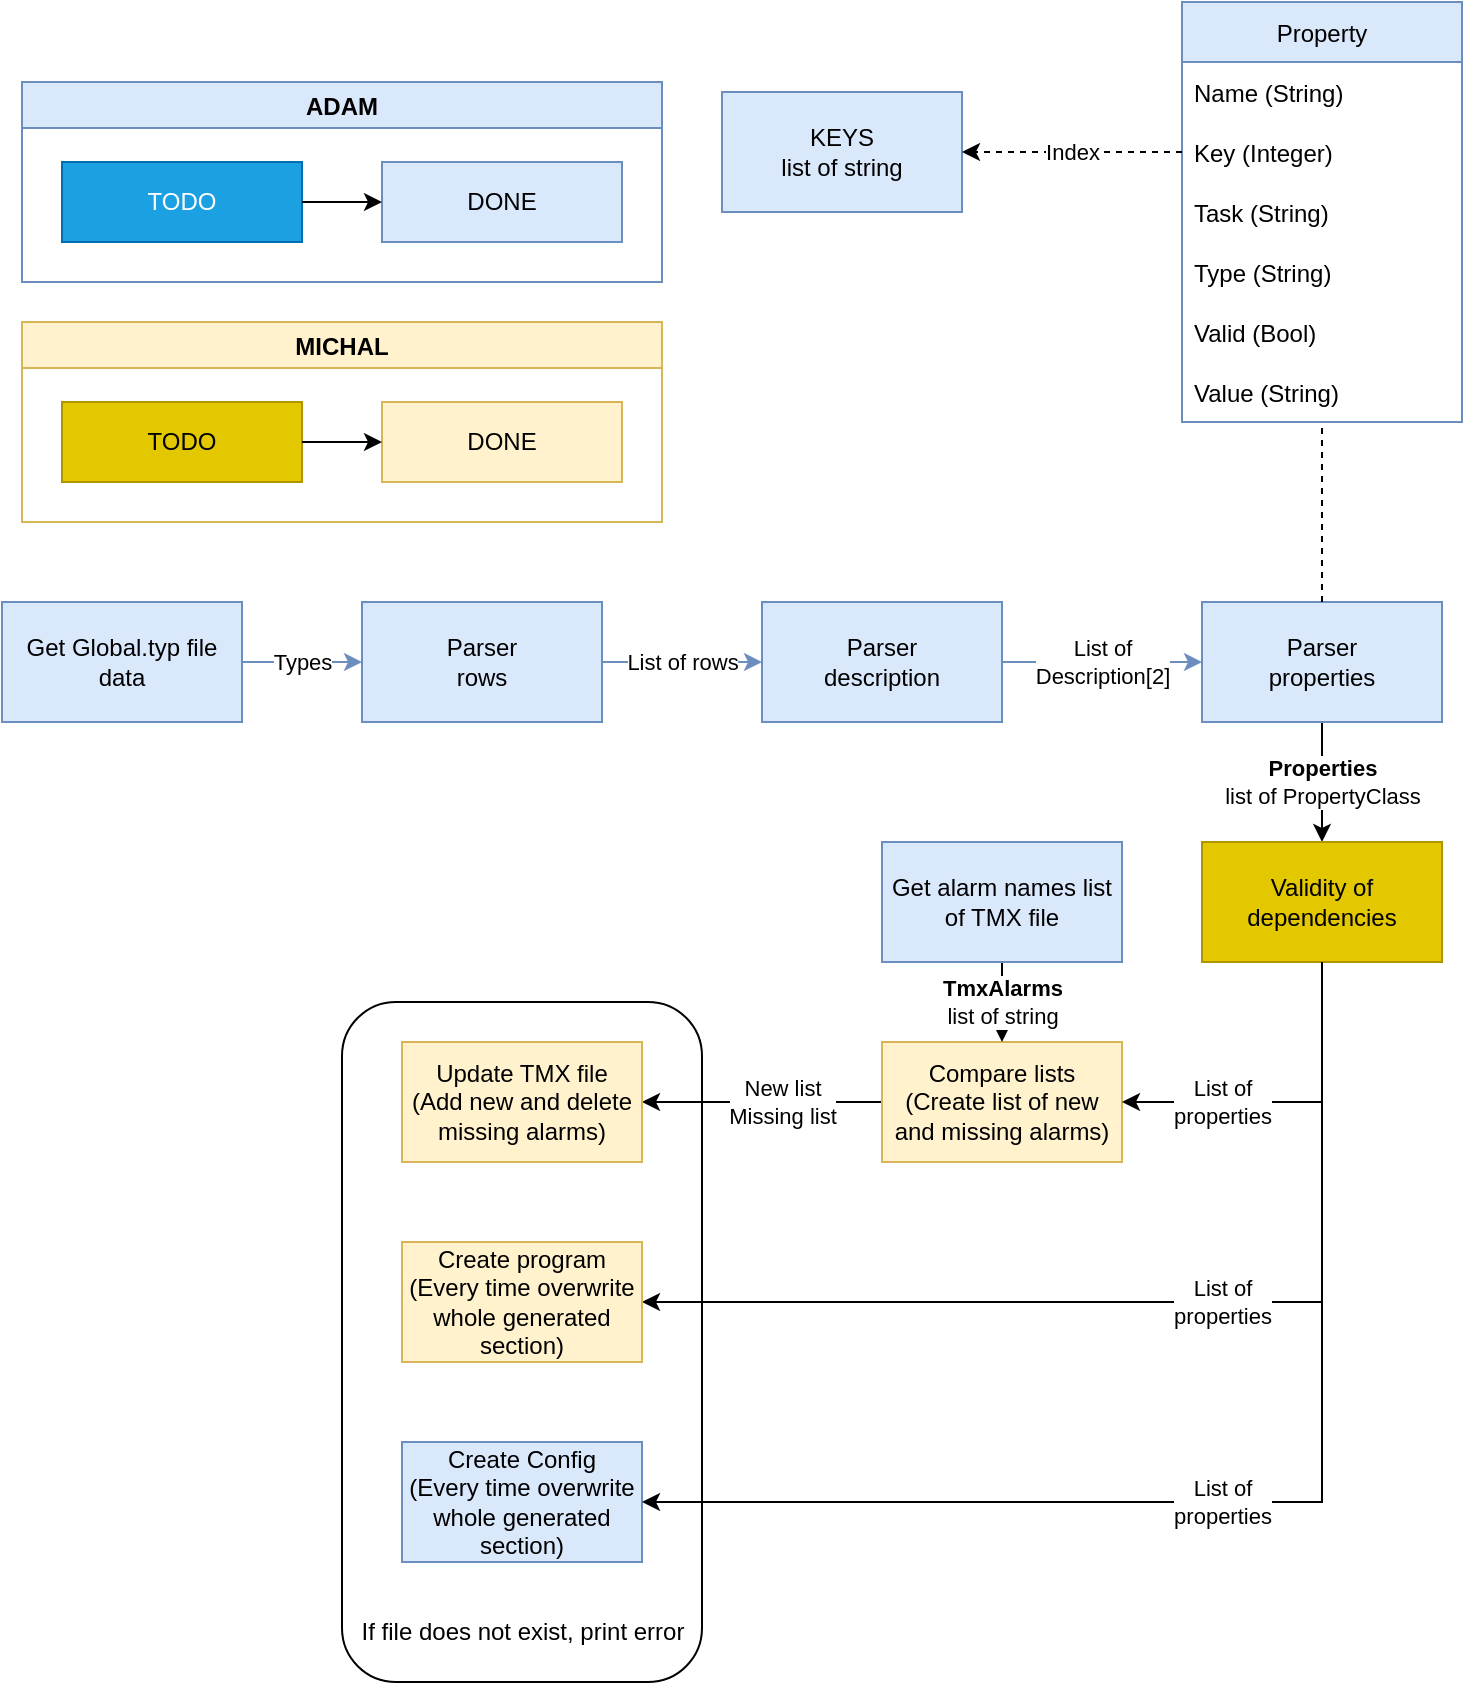 <mxfile version="15.7.0" type="device"><diagram id="9NWAL7APkjzhfhenOMsG" name="Properties decoder"><mxGraphModel dx="1038" dy="547" grid="1" gridSize="10" guides="1" tooltips="1" connect="1" arrows="1" fold="1" page="1" pageScale="1" pageWidth="827" pageHeight="1169" math="0" shadow="0"><root><mxCell id="0"/><mxCell id="1" parent="0"/><mxCell id="HzwpLAhCbGpcK4hViFHr-84" value="" style="rounded=1;whiteSpace=wrap;html=1;labelBackgroundColor=none;" parent="1" vertex="1"><mxGeometry x="210" y="620" width="180" height="340" as="geometry"/></mxCell><mxCell id="HzwpLAhCbGpcK4hViFHr-85" value="Property" style="swimlane;fontStyle=0;childLayout=stackLayout;horizontal=1;startSize=30;horizontalStack=0;resizeParent=1;resizeParentMax=0;resizeLast=0;collapsible=1;marginBottom=0;fillColor=#dae8fc;strokeColor=#6c8ebf;" parent="1" vertex="1"><mxGeometry x="630" y="120" width="140" height="210" as="geometry"/></mxCell><mxCell id="HzwpLAhCbGpcK4hViFHr-115" value="Name (String)" style="text;strokeColor=none;fillColor=none;align=left;verticalAlign=middle;spacingLeft=4;spacingRight=4;overflow=hidden;points=[[0,0.5],[1,0.5]];portConstraint=eastwest;rotatable=0;" parent="HzwpLAhCbGpcK4hViFHr-85" vertex="1"><mxGeometry y="30" width="140" height="30" as="geometry"/></mxCell><mxCell id="HzwpLAhCbGpcK4hViFHr-86" value="Key (Integer)" style="text;strokeColor=none;fillColor=none;align=left;verticalAlign=middle;spacingLeft=4;spacingRight=4;overflow=hidden;points=[[0,0.5],[1,0.5]];portConstraint=eastwest;rotatable=0;" parent="HzwpLAhCbGpcK4hViFHr-85" vertex="1"><mxGeometry y="60" width="140" height="30" as="geometry"/></mxCell><mxCell id="HzwpLAhCbGpcK4hViFHr-89" value="Task (String)" style="text;strokeColor=none;fillColor=none;align=left;verticalAlign=middle;spacingLeft=4;spacingRight=4;overflow=hidden;points=[[0,0.5],[1,0.5]];portConstraint=eastwest;rotatable=0;" parent="HzwpLAhCbGpcK4hViFHr-85" vertex="1"><mxGeometry y="90" width="140" height="30" as="geometry"/></mxCell><mxCell id="HzwpLAhCbGpcK4hViFHr-116" value="Type (String)" style="text;strokeColor=none;fillColor=none;align=left;verticalAlign=middle;spacingLeft=4;spacingRight=4;overflow=hidden;points=[[0,0.5],[1,0.5]];portConstraint=eastwest;rotatable=0;" parent="HzwpLAhCbGpcK4hViFHr-85" vertex="1"><mxGeometry y="120" width="140" height="30" as="geometry"/></mxCell><mxCell id="HzwpLAhCbGpcK4hViFHr-87" value="Valid (Bool)" style="text;strokeColor=none;fillColor=none;align=left;verticalAlign=middle;spacingLeft=4;spacingRight=4;overflow=hidden;points=[[0,0.5],[1,0.5]];portConstraint=eastwest;rotatable=0;" parent="HzwpLAhCbGpcK4hViFHr-85" vertex="1"><mxGeometry y="150" width="140" height="30" as="geometry"/></mxCell><mxCell id="HzwpLAhCbGpcK4hViFHr-88" value="Value (String)" style="text;strokeColor=none;fillColor=none;align=left;verticalAlign=middle;spacingLeft=4;spacingRight=4;overflow=hidden;points=[[0,0.5],[1,0.5]];portConstraint=eastwest;rotatable=0;" parent="HzwpLAhCbGpcK4hViFHr-85" vertex="1"><mxGeometry y="180" width="140" height="30" as="geometry"/></mxCell><mxCell id="HzwpLAhCbGpcK4hViFHr-90" value="List of &lt;br&gt;Description[2]" style="edgeStyle=orthogonalEdgeStyle;rounded=0;orthogonalLoop=1;jettySize=auto;html=1;entryX=0;entryY=0.5;entryDx=0;entryDy=0;fillColor=#dae8fc;strokeColor=#6c8ebf;" parent="1" source="HzwpLAhCbGpcK4hViFHr-91" target="HzwpLAhCbGpcK4hViFHr-95" edge="1"><mxGeometry relative="1" as="geometry"><mxPoint x="594.0" y="465" as="targetPoint"/></mxGeometry></mxCell><mxCell id="HzwpLAhCbGpcK4hViFHr-91" value="Parser&lt;br&gt;description" style="rounded=0;whiteSpace=wrap;html=1;fillColor=#dae8fc;strokeColor=#6c8ebf;" parent="1" vertex="1"><mxGeometry x="420" y="420" width="120" height="60" as="geometry"/></mxCell><mxCell id="HzwpLAhCbGpcK4hViFHr-92" value="List of rows" style="edgeStyle=orthogonalEdgeStyle;rounded=0;orthogonalLoop=1;jettySize=auto;html=1;exitX=1;exitY=0.5;exitDx=0;exitDy=0;fillColor=#dae8fc;strokeColor=#6c8ebf;" parent="1" source="HzwpLAhCbGpcK4hViFHr-93" target="HzwpLAhCbGpcK4hViFHr-91" edge="1"><mxGeometry relative="1" as="geometry"><mxPoint x="450" y="450" as="sourcePoint"/></mxGeometry></mxCell><mxCell id="HzwpLAhCbGpcK4hViFHr-93" value="Parser&lt;br&gt;rows" style="rounded=0;whiteSpace=wrap;html=1;fillColor=#dae8fc;strokeColor=#6c8ebf;" parent="1" vertex="1"><mxGeometry x="220" y="420" width="120" height="60" as="geometry"/></mxCell><mxCell id="HzwpLAhCbGpcK4hViFHr-94" value="&lt;b&gt;Properties&lt;/b&gt;&lt;br&gt;list of PropertyClass" style="edgeStyle=orthogonalEdgeStyle;rounded=0;orthogonalLoop=1;jettySize=auto;html=1;exitX=0.5;exitY=1;exitDx=0;exitDy=0;" parent="1" source="HzwpLAhCbGpcK4hViFHr-95" target="HzwpLAhCbGpcK4hViFHr-98" edge="1"><mxGeometry relative="1" as="geometry"/></mxCell><mxCell id="HzwpLAhCbGpcK4hViFHr-95" value="Parser&lt;br&gt;properties" style="rounded=0;whiteSpace=wrap;html=1;fillColor=#dae8fc;strokeColor=#6c8ebf;" parent="1" vertex="1"><mxGeometry x="640" y="420" width="120" height="60" as="geometry"/></mxCell><mxCell id="HzwpLAhCbGpcK4hViFHr-96" value="" style="endArrow=none;dashed=1;html=1;rounded=0;exitX=0.5;exitY=0;exitDx=0;exitDy=0;" parent="1" source="HzwpLAhCbGpcK4hViFHr-95" target="HzwpLAhCbGpcK4hViFHr-85" edge="1"><mxGeometry width="50" height="50" relative="1" as="geometry"><mxPoint x="640" y="420" as="sourcePoint"/><mxPoint x="530" y="320" as="targetPoint"/></mxGeometry></mxCell><mxCell id="HzwpLAhCbGpcK4hViFHr-97" value="List of&lt;br&gt;properties" style="edgeStyle=orthogonalEdgeStyle;rounded=0;orthogonalLoop=1;jettySize=auto;html=1;entryX=1;entryY=0.5;entryDx=0;entryDy=0;" parent="1" source="HzwpLAhCbGpcK4hViFHr-98" target="HzwpLAhCbGpcK4hViFHr-101" edge="1"><mxGeometry x="-0.137" relative="1" as="geometry"><mxPoint x="700" y="710" as="targetPoint"/><Array as="points"><mxPoint x="700" y="770"/></Array><mxPoint as="offset"/></mxGeometry></mxCell><mxCell id="HzwpLAhCbGpcK4hViFHr-98" value="Validity&amp;nbsp;of dependencies" style="rounded=0;whiteSpace=wrap;html=1;fillColor=#e3c800;strokeColor=#B09500;fontColor=#000000;" parent="1" vertex="1"><mxGeometry x="640" y="540" width="120" height="60" as="geometry"/></mxCell><mxCell id="HzwpLAhCbGpcK4hViFHr-99" value="KEYS&lt;br&gt;list of string" style="rounded=0;whiteSpace=wrap;html=1;fillColor=#dae8fc;strokeColor=#6c8ebf;" parent="1" vertex="1"><mxGeometry x="400" y="165" width="120" height="60" as="geometry"/></mxCell><mxCell id="HzwpLAhCbGpcK4hViFHr-100" value="Index" style="edgeStyle=orthogonalEdgeStyle;rounded=0;orthogonalLoop=1;jettySize=auto;html=1;exitX=0;exitY=0.5;exitDx=0;exitDy=0;entryX=1;entryY=0.5;entryDx=0;entryDy=0;dashed=1;" parent="1" source="HzwpLAhCbGpcK4hViFHr-86" target="HzwpLAhCbGpcK4hViFHr-99" edge="1"><mxGeometry relative="1" as="geometry"/></mxCell><mxCell id="HzwpLAhCbGpcK4hViFHr-101" value="Create program&lt;br&gt;(Every time overwrite whole generated section)" style="whiteSpace=wrap;html=1;rounded=0;fillColor=#fff2cc;strokeColor=#d6b656;" parent="1" vertex="1"><mxGeometry x="240" y="740" width="120" height="60" as="geometry"/></mxCell><mxCell id="HzwpLAhCbGpcK4hViFHr-102" value="Create Config&lt;br&gt;(Every time overwrite whole generated section)" style="whiteSpace=wrap;html=1;rounded=0;fillColor=#dae8fc;strokeColor=#6c8ebf;" parent="1" vertex="1"><mxGeometry x="240" y="840" width="120" height="60" as="geometry"/></mxCell><mxCell id="HzwpLAhCbGpcK4hViFHr-103" value="Types" style="edgeStyle=orthogonalEdgeStyle;rounded=0;orthogonalLoop=1;jettySize=auto;html=1;entryX=0;entryY=0.5;entryDx=0;entryDy=0;fillColor=#dae8fc;strokeColor=#6c8ebf;" parent="1" source="HzwpLAhCbGpcK4hViFHr-104" target="HzwpLAhCbGpcK4hViFHr-93" edge="1"><mxGeometry relative="1" as="geometry"/></mxCell><mxCell id="HzwpLAhCbGpcK4hViFHr-104" value="Get Global.typ file data" style="rounded=0;whiteSpace=wrap;html=1;fillColor=#dae8fc;strokeColor=#6c8ebf;" parent="1" vertex="1"><mxGeometry x="40" y="420" width="120" height="60" as="geometry"/></mxCell><mxCell id="HzwpLAhCbGpcK4hViFHr-105" value="List of&lt;br&gt;properties" style="edgeStyle=orthogonalEdgeStyle;rounded=0;orthogonalLoop=1;jettySize=auto;html=1;entryX=1;entryY=0.5;entryDx=0;entryDy=0;exitX=0.5;exitY=1;exitDx=0;exitDy=0;" parent="1" source="HzwpLAhCbGpcK4hViFHr-98" target="HzwpLAhCbGpcK4hViFHr-102" edge="1"><mxGeometry x="0.049" relative="1" as="geometry"><mxPoint x="710" y="660" as="sourcePoint"/><mxPoint x="570" y="730" as="targetPoint"/><Array as="points"><mxPoint x="700" y="870"/></Array><mxPoint as="offset"/></mxGeometry></mxCell><mxCell id="HzwpLAhCbGpcK4hViFHr-108" value="New list&lt;br&gt;Missing list" style="edgeStyle=orthogonalEdgeStyle;rounded=0;orthogonalLoop=1;jettySize=auto;html=1;" parent="1" source="HzwpLAhCbGpcK4hViFHr-109" target="HzwpLAhCbGpcK4hViFHr-114" edge="1"><mxGeometry x="-0.167" relative="1" as="geometry"><mxPoint as="offset"/></mxGeometry></mxCell><mxCell id="HzwpLAhCbGpcK4hViFHr-109" value="Compare lists&lt;br&gt;(Create list of new and missing alarms)" style="rounded=0;whiteSpace=wrap;html=1;fillColor=#fff2cc;strokeColor=#d6b656;" parent="1" vertex="1"><mxGeometry x="480" y="640" width="120" height="60" as="geometry"/></mxCell><mxCell id="HzwpLAhCbGpcK4hViFHr-110" value="&lt;b&gt;TmxAlarms&lt;br&gt;&lt;/b&gt;list of string" style="edgeStyle=orthogonalEdgeStyle;rounded=0;orthogonalLoop=1;jettySize=auto;html=1;" parent="1" source="HzwpLAhCbGpcK4hViFHr-111" target="HzwpLAhCbGpcK4hViFHr-109" edge="1"><mxGeometry relative="1" as="geometry"/></mxCell><mxCell id="HzwpLAhCbGpcK4hViFHr-111" value="Get alarm names list of TMX file" style="rounded=0;whiteSpace=wrap;html=1;fillColor=#dae8fc;strokeColor=#6c8ebf;" parent="1" vertex="1"><mxGeometry x="480" y="540" width="120" height="60" as="geometry"/></mxCell><mxCell id="HzwpLAhCbGpcK4hViFHr-112" value="List of&lt;br&gt;properties" style="edgeStyle=orthogonalEdgeStyle;rounded=0;orthogonalLoop=1;jettySize=auto;html=1;entryX=1;entryY=0.5;entryDx=0;entryDy=0;exitX=0.5;exitY=1;exitDx=0;exitDy=0;" parent="1" source="HzwpLAhCbGpcK4hViFHr-98" target="HzwpLAhCbGpcK4hViFHr-109" edge="1"><mxGeometry x="0.412" relative="1" as="geometry"><mxPoint x="710" y="610" as="sourcePoint"/><mxPoint x="550" y="780" as="targetPoint"/><Array as="points"><mxPoint x="700" y="670"/></Array><mxPoint as="offset"/></mxGeometry></mxCell><mxCell id="HzwpLAhCbGpcK4hViFHr-113" value="If file does not exist, print error" style="text;html=1;align=center;verticalAlign=middle;resizable=0;points=[];autosize=1;strokeColor=none;fillColor=none;" parent="1" vertex="1"><mxGeometry x="210" y="925" width="180" height="20" as="geometry"/></mxCell><mxCell id="HzwpLAhCbGpcK4hViFHr-114" value="Update TMX file&lt;br&gt;(Add new and delete missing alarms)" style="rounded=0;whiteSpace=wrap;html=1;fillColor=#fff2cc;strokeColor=#d6b656;" parent="1" vertex="1"><mxGeometry x="240" y="640" width="120" height="60" as="geometry"/></mxCell><mxCell id="QvO_6JArTD7BzE3vEbCa-9" value="ADAM" style="swimlane;fillColor=#dae8fc;strokeColor=#6c8ebf;" parent="1" vertex="1"><mxGeometry x="50" y="160" width="320" height="100" as="geometry"/></mxCell><mxCell id="HzwpLAhCbGpcK4hViFHr-106" value="TODO" style="rounded=0;whiteSpace=wrap;html=1;fillColor=#1ba1e2;strokeColor=#006EAF;fontColor=#ffffff;" parent="QvO_6JArTD7BzE3vEbCa-9" vertex="1"><mxGeometry x="20" y="40" width="120" height="40" as="geometry"/></mxCell><mxCell id="QvO_6JArTD7BzE3vEbCa-3" value="DONE" style="rounded=0;whiteSpace=wrap;html=1;fillColor=#dae8fc;strokeColor=#6c8ebf;" parent="QvO_6JArTD7BzE3vEbCa-9" vertex="1"><mxGeometry x="180" y="40" width="120" height="40" as="geometry"/></mxCell><mxCell id="QvO_6JArTD7BzE3vEbCa-2" value="" style="edgeStyle=orthogonalEdgeStyle;rounded=0;orthogonalLoop=1;jettySize=auto;html=1;entryX=0;entryY=0.5;entryDx=0;entryDy=0;" parent="QvO_6JArTD7BzE3vEbCa-9" source="HzwpLAhCbGpcK4hViFHr-106" target="QvO_6JArTD7BzE3vEbCa-3" edge="1"><mxGeometry relative="1" as="geometry"><mxPoint x="-210" y="10" as="targetPoint"/></mxGeometry></mxCell><mxCell id="QvO_6JArTD7BzE3vEbCa-10" value="MICHAL" style="swimlane;fillColor=#fff2cc;strokeColor=#d6b656;" parent="1" vertex="1"><mxGeometry x="50" y="280" width="320" height="100" as="geometry"><mxRectangle x="50" y="280" width="80" height="23" as="alternateBounds"/></mxGeometry></mxCell><mxCell id="QvO_6JArTD7BzE3vEbCa-11" value="TODO" style="rounded=0;whiteSpace=wrap;html=1;fillColor=#e3c800;strokeColor=#B09500;fontColor=#000000;" parent="QvO_6JArTD7BzE3vEbCa-10" vertex="1"><mxGeometry x="20" y="40" width="120" height="40" as="geometry"/></mxCell><mxCell id="QvO_6JArTD7BzE3vEbCa-12" value="DONE" style="rounded=0;whiteSpace=wrap;html=1;fillColor=#fff2cc;strokeColor=#d6b656;" parent="QvO_6JArTD7BzE3vEbCa-10" vertex="1"><mxGeometry x="180" y="40" width="120" height="40" as="geometry"/></mxCell><mxCell id="QvO_6JArTD7BzE3vEbCa-13" value="" style="edgeStyle=orthogonalEdgeStyle;rounded=0;orthogonalLoop=1;jettySize=auto;html=1;entryX=0;entryY=0.5;entryDx=0;entryDy=0;" parent="QvO_6JArTD7BzE3vEbCa-10" source="QvO_6JArTD7BzE3vEbCa-11" target="QvO_6JArTD7BzE3vEbCa-12" edge="1"><mxGeometry relative="1" as="geometry"><mxPoint x="-210" y="10" as="targetPoint"/></mxGeometry></mxCell></root></mxGraphModel></diagram></mxfile>